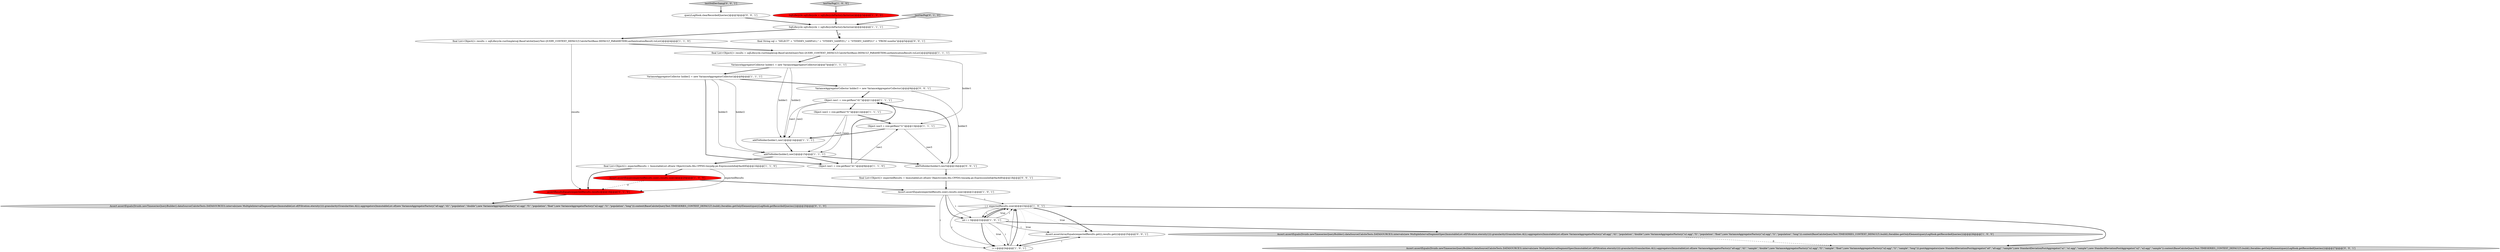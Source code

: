 digraph {
9 [style = filled, label = "Object raw1 = row.getRaw(\"d1\")@@@11@@@['1', '1', '1']", fillcolor = white, shape = ellipse image = "AAA0AAABBB1BBB"];
29 [style = filled, label = "Assert.assertEquals(Druids.newTimeseriesQueryBuilder().dataSource(CalciteTests.DATASOURCE3).intervals(new MultipleIntervalSegmentSpec(ImmutableList.of(Filtration.eternity()))).granularity(Granularities.ALL).aggregators(ImmutableList.of(new VarianceAggregatorFactory(\"a0:agg\",\"d1\",\"sample\",\"double\"),new VarianceAggregatorFactory(\"a1:agg\",\"f1\",\"sample\",\"float\"),new VarianceAggregatorFactory(\"a2:agg\",\"l1\",\"sample\",\"long\"))).postAggregators(new StandardDeviationPostAggregator(\"a0\",\"a0:agg\",\"sample\"),new StandardDeviationPostAggregator(\"a1\",\"a1:agg\",\"sample\"),new StandardDeviationPostAggregator(\"a2\",\"a2:agg\",\"sample\")).context(BaseCalciteQueryTest.TIMESERIES_CONTEXT_DEFAULT).build(),Iterables.getOnlyElement(queryLogHook.getRecordedQueries()))@@@27@@@['0', '0', '1']", fillcolor = lightgray, shape = ellipse image = "AAA0AAABBB3BBB"];
14 [style = filled, label = "Object raw3 = row.getRaw(\"l1\")@@@13@@@['1', '1', '1']", fillcolor = white, shape = ellipse image = "AAA0AAABBB1BBB"];
30 [style = filled, label = "addToHolder(holder3,raw3)@@@16@@@['0', '0', '1']", fillcolor = white, shape = ellipse image = "AAA0AAABBB3BBB"];
5 [style = filled, label = "SqlLifecycle sqlLifecycle = sqlLifecycleFactory.factorize()@@@4@@@['1', '1', '1']", fillcolor = white, shape = ellipse image = "AAA0AAABBB1BBB"];
7 [style = filled, label = "testVarPop['1', '0', '0']", fillcolor = lightgray, shape = diamond image = "AAA0AAABBB1BBB"];
3 [style = filled, label = "Assert.assertEquals(expectedResults.size(),results.size())@@@21@@@['1', '0', '1']", fillcolor = white, shape = ellipse image = "AAA0AAABBB1BBB"];
10 [style = filled, label = "final List<Object((> results = sqlLifecycle.runSimple(sql,BaseCalciteQueryTest.QUERY_CONTEXT_DEFAULT,CalciteTestBase.DEFAULT_PARAMETERS,authenticationResult).toList()@@@4@@@['1', '1', '0']", fillcolor = white, shape = ellipse image = "AAA0AAABBB1BBB"];
2 [style = filled, label = "Assert.assertEquals(Druids.newTimeseriesQueryBuilder().dataSource(CalciteTests.DATASOURCE3).intervals(new MultipleIntervalSegmentSpec(ImmutableList.of(Filtration.eternity()))).granularity(Granularities.ALL).aggregators(ImmutableList.of(new VarianceAggregatorFactory(\"a0:agg\",\"d1\",\"population\",\"double\"),new VarianceAggregatorFactory(\"a1:agg\",\"f1\",\"population\",\"float\"),new VarianceAggregatorFactory(\"a2:agg\",\"l1\",\"population\",\"long\"))).context(BaseCalciteQueryTest.TIMESERIES_CONTEXT_DEFAULT).build(),Iterables.getOnlyElement(queryLogHook.getRecordedQueries()))@@@26@@@['1', '0', '0']", fillcolor = lightgray, shape = ellipse image = "AAA0AAABBB1BBB"];
12 [style = filled, label = "final List<Object((> expectedResults = ImmutableList.of(new Object((((edu.fdu.CPPDG.tinypdg.pe.ExpressionInfo@9ac60f)@@@16@@@['1', '1', '0']", fillcolor = white, shape = ellipse image = "AAA0AAABBB1BBB"];
23 [style = filled, label = "queryLogHook.clearRecordedQueries()@@@3@@@['0', '0', '1']", fillcolor = white, shape = ellipse image = "AAA0AAABBB3BBB"];
18 [style = filled, label = "SqlLifecycle sqlLifecycle = sqlLifecycleFactory.factorize()@@@3@@@['1', '0', '0']", fillcolor = red, shape = ellipse image = "AAA1AAABBB1BBB"];
13 [style = filled, label = "i < expectedResults.size()@@@23@@@['1', '0', '1']", fillcolor = white, shape = diamond image = "AAA0AAABBB1BBB"];
22 [style = filled, label = "Assert.assertEquals(Druids.newTimeseriesQueryBuilder().dataSource(CalciteTests.DATASOURCE3).intervals(new MultipleIntervalSegmentSpec(ImmutableList.of(Filtration.eternity()))).granularity(Granularities.ALL).aggregators(ImmutableList.of(new VarianceAggregatorFactory(\"a0:agg\",\"d1\",\"population\",\"double\"),new VarianceAggregatorFactory(\"a1:agg\",\"f1\",\"population\",\"float\"),new VarianceAggregatorFactory(\"a2:agg\",\"l1\",\"population\",\"long\"))).context(BaseCalciteQueryTest.TIMESERIES_CONTEXT_DEFAULT).build(),Iterables.getOnlyElement(queryLogHook.getRecordedQueries()))@@@20@@@['0', '1', '0']", fillcolor = lightgray, shape = ellipse image = "AAA0AAABBB2BBB"];
19 [style = filled, label = "Object raw2 = row.getRaw(\"f1\")@@@12@@@['1', '1', '1']", fillcolor = white, shape = ellipse image = "AAA0AAABBB1BBB"];
28 [style = filled, label = "final List<Object((> expectedResults = ImmutableList.of(new Object((((edu.fdu.CPPDG.tinypdg.pe.ExpressionInfo@9ac6d9)@@@18@@@['0', '0', '1']", fillcolor = white, shape = ellipse image = "AAA0AAABBB3BBB"];
20 [style = filled, label = "assertResultsEquals(expectedResults,results)@@@19@@@['0', '1', '0']", fillcolor = red, shape = ellipse image = "AAA1AAABBB2BBB"];
21 [style = filled, label = "testVarPop['0', '1', '0']", fillcolor = lightgray, shape = diamond image = "AAA0AAABBB2BBB"];
11 [style = filled, label = "addToHolder(holder2,raw2)@@@15@@@['1', '1', '1']", fillcolor = white, shape = ellipse image = "AAA0AAABBB1BBB"];
27 [style = filled, label = "VarianceAggregatorCollector holder3 = new VarianceAggregatorCollector()@@@9@@@['0', '0', '1']", fillcolor = white, shape = ellipse image = "AAA0AAABBB3BBB"];
1 [style = filled, label = "VarianceAggregatorCollector holder2 = new VarianceAggregatorCollector()@@@8@@@['1', '1', '1']", fillcolor = white, shape = ellipse image = "AAA0AAABBB1BBB"];
25 [style = filled, label = "Assert.assertArrayEquals(expectedResults.get(i),results.get(i))@@@25@@@['0', '0', '1']", fillcolor = white, shape = ellipse image = "AAA0AAABBB3BBB"];
17 [style = filled, label = "i++@@@24@@@['1', '0', '1']", fillcolor = white, shape = ellipse image = "AAA0AAABBB1BBB"];
26 [style = filled, label = "testStdDevSamp['0', '0', '1']", fillcolor = lightgray, shape = diamond image = "AAA0AAABBB3BBB"];
16 [style = filled, label = "VarianceAggregatorCollector holder1 = new VarianceAggregatorCollector()@@@7@@@['1', '1', '1']", fillcolor = white, shape = ellipse image = "AAA0AAABBB1BBB"];
24 [style = filled, label = "final String sql = \"SELECT\" + \"STDDEV_SAMP(d1),\" + \"STDDEV_SAMP(f1),\" + \"STDDEV_SAMP(l1)\" + \"FROM numfoo\"@@@5@@@['0', '0', '1']", fillcolor = white, shape = ellipse image = "AAA0AAABBB3BBB"];
8 [style = filled, label = "Object raw1 = row.getRaw(\"d1\")@@@9@@@['1', '1', '0']", fillcolor = white, shape = ellipse image = "AAA0AAABBB1BBB"];
0 [style = filled, label = "Assert.assertEquals(expectedResults.size(),results.size())@@@20@@@['1', '0', '0']", fillcolor = red, shape = ellipse image = "AAA1AAABBB1BBB"];
4 [style = filled, label = "addToHolder(holder1,raw1)@@@14@@@['1', '1', '1']", fillcolor = white, shape = ellipse image = "AAA0AAABBB1BBB"];
15 [style = filled, label = "final List<Object((> results = sqlLifecycle.runSimple(sql,BaseCalciteQueryTest.QUERY_CONTEXT_DEFAULT,CalciteTestBase.DEFAULT_PARAMETERS,authenticationResult).toList()@@@6@@@['1', '1', '1']", fillcolor = white, shape = ellipse image = "AAA0AAABBB1BBB"];
6 [style = filled, label = "int i = 0@@@22@@@['1', '0', '1']", fillcolor = white, shape = ellipse image = "AAA0AAABBB1BBB"];
0->3 [style = bold, label=""];
6->17 [style = bold, label=""];
5->10 [style = bold, label=""];
13->25 [style = bold, label=""];
13->17 [style = dotted, label="true"];
16->4 [style = solid, label="holder1"];
13->6 [style = solid, label="i"];
1->8 [style = bold, label=""];
10->15 [style = bold, label=""];
23->5 [style = bold, label=""];
13->17 [style = solid, label="i"];
13->25 [style = dotted, label="true"];
9->4 [style = solid, label="raw2"];
6->13 [style = dotted, label="true"];
27->9 [style = bold, label=""];
1->27 [style = bold, label=""];
19->11 [style = solid, label="raw2"];
5->24 [style = dashed, label="0"];
12->20 [style = bold, label=""];
17->25 [style = solid, label="i"];
3->6 [style = bold, label=""];
11->12 [style = bold, label=""];
30->9 [style = bold, label=""];
15->16 [style = bold, label=""];
9->4 [style = solid, label="raw1"];
12->0 [style = bold, label=""];
25->17 [style = bold, label=""];
3->13 [style = solid, label="i"];
6->13 [style = solid, label="i"];
6->17 [style = dotted, label="true"];
0->20 [style = dashed, label="0"];
20->22 [style = bold, label=""];
27->30 [style = solid, label="holder3"];
6->2 [style = bold, label=""];
3->6 [style = solid, label="i"];
21->5 [style = bold, label=""];
3->17 [style = solid, label="i"];
13->29 [style = bold, label=""];
30->28 [style = bold, label=""];
19->14 [style = bold, label=""];
1->11 [style = solid, label="holder3"];
1->11 [style = solid, label="holder2"];
6->25 [style = solid, label="i"];
16->1 [style = bold, label=""];
10->20 [style = solid, label="results"];
6->17 [style = solid, label="i"];
17->13 [style = solid, label="i"];
18->5 [style = bold, label=""];
5->24 [style = bold, label=""];
6->13 [style = bold, label=""];
26->23 [style = bold, label=""];
19->11 [style = solid, label="raw3"];
2->29 [style = dashed, label="0"];
8->9 [style = bold, label=""];
7->18 [style = bold, label=""];
9->19 [style = bold, label=""];
11->8 [style = bold, label=""];
15->14 [style = solid, label="holder1"];
17->13 [style = bold, label=""];
14->30 [style = solid, label="raw3"];
28->3 [style = bold, label=""];
12->20 [style = solid, label="expectedResults"];
13->6 [style = bold, label=""];
8->14 [style = solid, label="raw1"];
4->11 [style = bold, label=""];
11->30 [style = bold, label=""];
16->4 [style = solid, label="holder2"];
14->4 [style = bold, label=""];
24->15 [style = bold, label=""];
}
